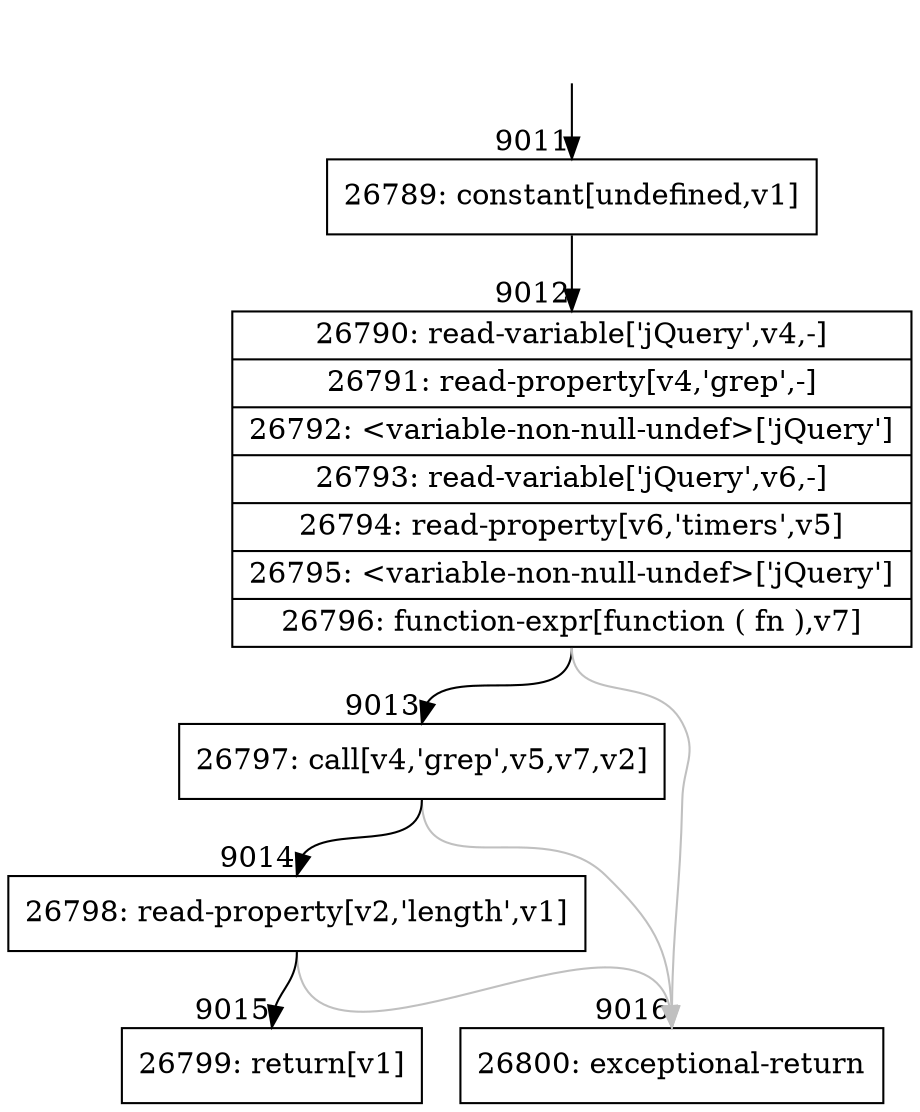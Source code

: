 digraph {
rankdir="TD"
BB_entry563[shape=none,label=""];
BB_entry563 -> BB9011 [tailport=s, headport=n, headlabel="    9011"]
BB9011 [shape=record label="{26789: constant[undefined,v1]}" ] 
BB9011 -> BB9012 [tailport=s, headport=n, headlabel="      9012"]
BB9012 [shape=record label="{26790: read-variable['jQuery',v4,-]|26791: read-property[v4,'grep',-]|26792: \<variable-non-null-undef\>['jQuery']|26793: read-variable['jQuery',v6,-]|26794: read-property[v6,'timers',v5]|26795: \<variable-non-null-undef\>['jQuery']|26796: function-expr[function ( fn ),v7]}" ] 
BB9012 -> BB9013 [tailport=s, headport=n, headlabel="      9013"]
BB9012 -> BB9016 [tailport=s, headport=n, color=gray, headlabel="      9016"]
BB9013 [shape=record label="{26797: call[v4,'grep',v5,v7,v2]}" ] 
BB9013 -> BB9014 [tailport=s, headport=n, headlabel="      9014"]
BB9013 -> BB9016 [tailport=s, headport=n, color=gray]
BB9014 [shape=record label="{26798: read-property[v2,'length',v1]}" ] 
BB9014 -> BB9015 [tailport=s, headport=n, headlabel="      9015"]
BB9014 -> BB9016 [tailport=s, headport=n, color=gray]
BB9015 [shape=record label="{26799: return[v1]}" ] 
BB9016 [shape=record label="{26800: exceptional-return}" ] 
}
